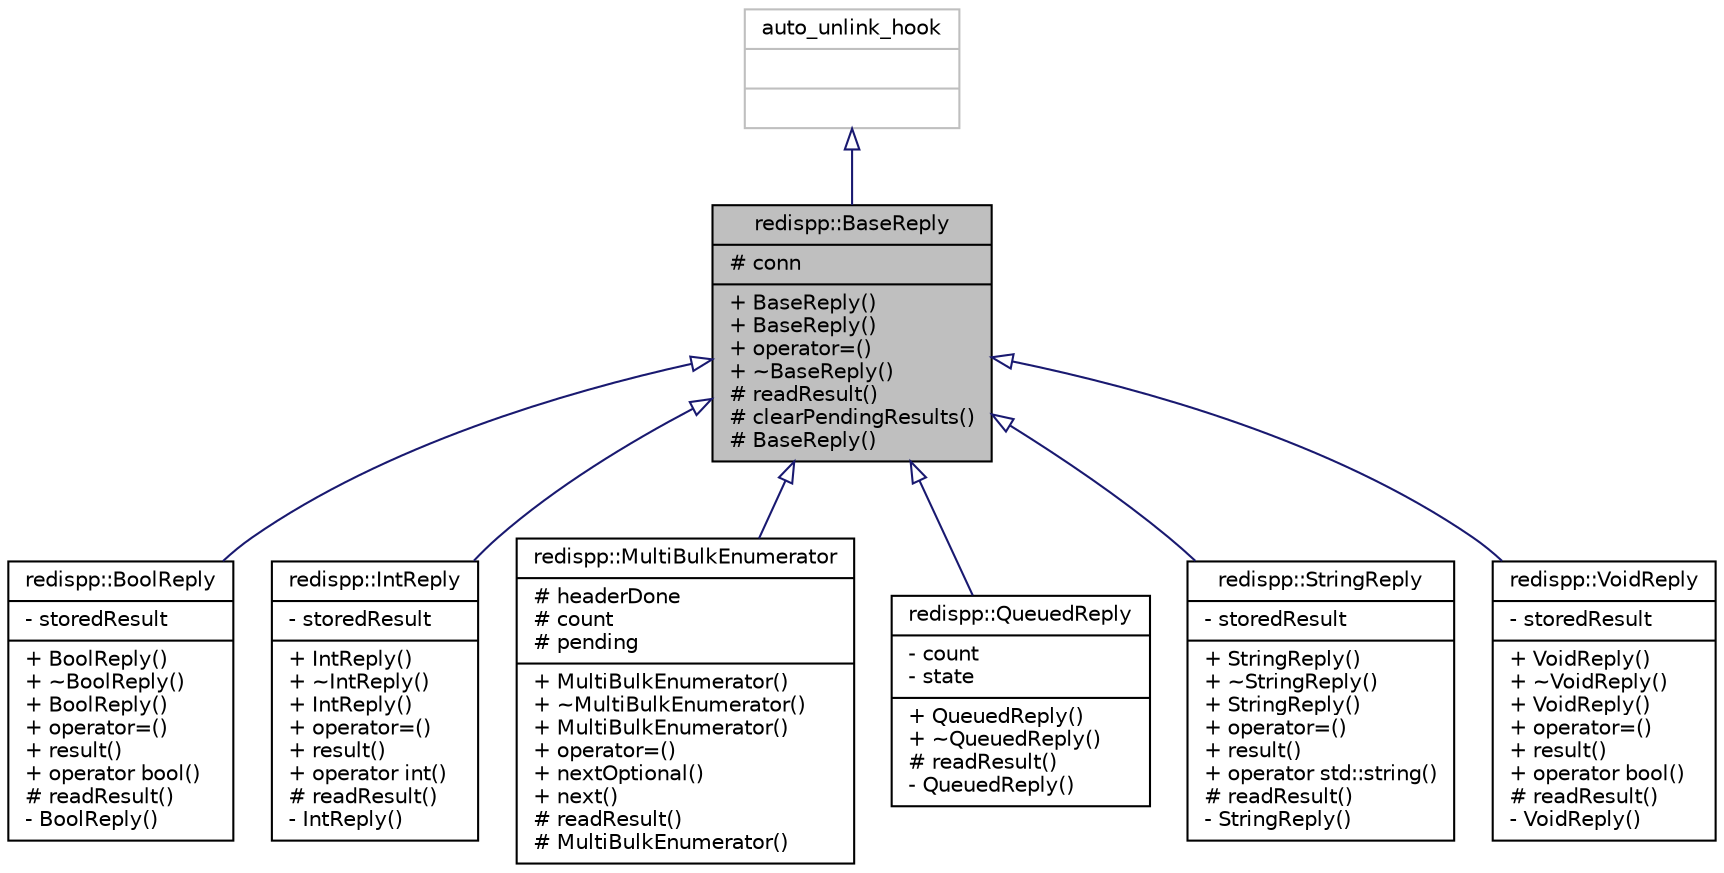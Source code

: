digraph "redispp::BaseReply"
{
  edge [fontname="Helvetica",fontsize="10",labelfontname="Helvetica",labelfontsize="10"];
  node [fontname="Helvetica",fontsize="10",shape=record];
  Node0 [label="{redispp::BaseReply\n|# conn\l|+ BaseReply()\l+ BaseReply()\l+ operator=()\l+ ~BaseReply()\l# readResult()\l# clearPendingResults()\l# BaseReply()\l}",height=0.2,width=0.4,color="black", fillcolor="grey75", style="filled", fontcolor="black"];
  Node1 -> Node0 [dir="back",color="midnightblue",fontsize="10",style="solid",arrowtail="onormal",fontname="Helvetica"];
  Node1 [label="{auto_unlink_hook\n||}",height=0.2,width=0.4,color="grey75", fillcolor="white", style="filled"];
  Node0 -> Node2 [dir="back",color="midnightblue",fontsize="10",style="solid",arrowtail="onormal",fontname="Helvetica"];
  Node2 [label="{redispp::BoolReply\n|- storedResult\l|+ BoolReply()\l+ ~BoolReply()\l+ BoolReply()\l+ operator=()\l+ result()\l+ operator bool()\l# readResult()\l- BoolReply()\l}",height=0.2,width=0.4,color="black", fillcolor="white", style="filled",URL="$classredispp_1_1_bool_reply.html"];
  Node0 -> Node3 [dir="back",color="midnightblue",fontsize="10",style="solid",arrowtail="onormal",fontname="Helvetica"];
  Node3 [label="{redispp::IntReply\n|- storedResult\l|+ IntReply()\l+ ~IntReply()\l+ IntReply()\l+ operator=()\l+ result()\l+ operator int()\l# readResult()\l- IntReply()\l}",height=0.2,width=0.4,color="black", fillcolor="white", style="filled",URL="$classredispp_1_1_int_reply.html"];
  Node0 -> Node4 [dir="back",color="midnightblue",fontsize="10",style="solid",arrowtail="onormal",fontname="Helvetica"];
  Node4 [label="{redispp::MultiBulkEnumerator\n|# headerDone\l# count\l# pending\l|+ MultiBulkEnumerator()\l+ ~MultiBulkEnumerator()\l+ MultiBulkEnumerator()\l+ operator=()\l+ nextOptional()\l+ next()\l# readResult()\l# MultiBulkEnumerator()\l}",height=0.2,width=0.4,color="black", fillcolor="white", style="filled",URL="$classredispp_1_1_multi_bulk_enumerator.html"];
  Node0 -> Node5 [dir="back",color="midnightblue",fontsize="10",style="solid",arrowtail="onormal",fontname="Helvetica"];
  Node5 [label="{redispp::QueuedReply\n|- count\l- state\l|+ QueuedReply()\l+ ~QueuedReply()\l# readResult()\l- QueuedReply()\l}",height=0.2,width=0.4,color="black", fillcolor="white", style="filled",URL="$classredispp_1_1_queued_reply.html"];
  Node0 -> Node6 [dir="back",color="midnightblue",fontsize="10",style="solid",arrowtail="onormal",fontname="Helvetica"];
  Node6 [label="{redispp::StringReply\n|- storedResult\l|+ StringReply()\l+ ~StringReply()\l+ StringReply()\l+ operator=()\l+ result()\l+ operator std::string()\l# readResult()\l- StringReply()\l}",height=0.2,width=0.4,color="black", fillcolor="white", style="filled",URL="$classredispp_1_1_string_reply.html"];
  Node0 -> Node7 [dir="back",color="midnightblue",fontsize="10",style="solid",arrowtail="onormal",fontname="Helvetica"];
  Node7 [label="{redispp::VoidReply\n|- storedResult\l|+ VoidReply()\l+ ~VoidReply()\l+ VoidReply()\l+ operator=()\l+ result()\l+ operator bool()\l# readResult()\l- VoidReply()\l}",height=0.2,width=0.4,color="black", fillcolor="white", style="filled",URL="$classredispp_1_1_void_reply.html"];
}
